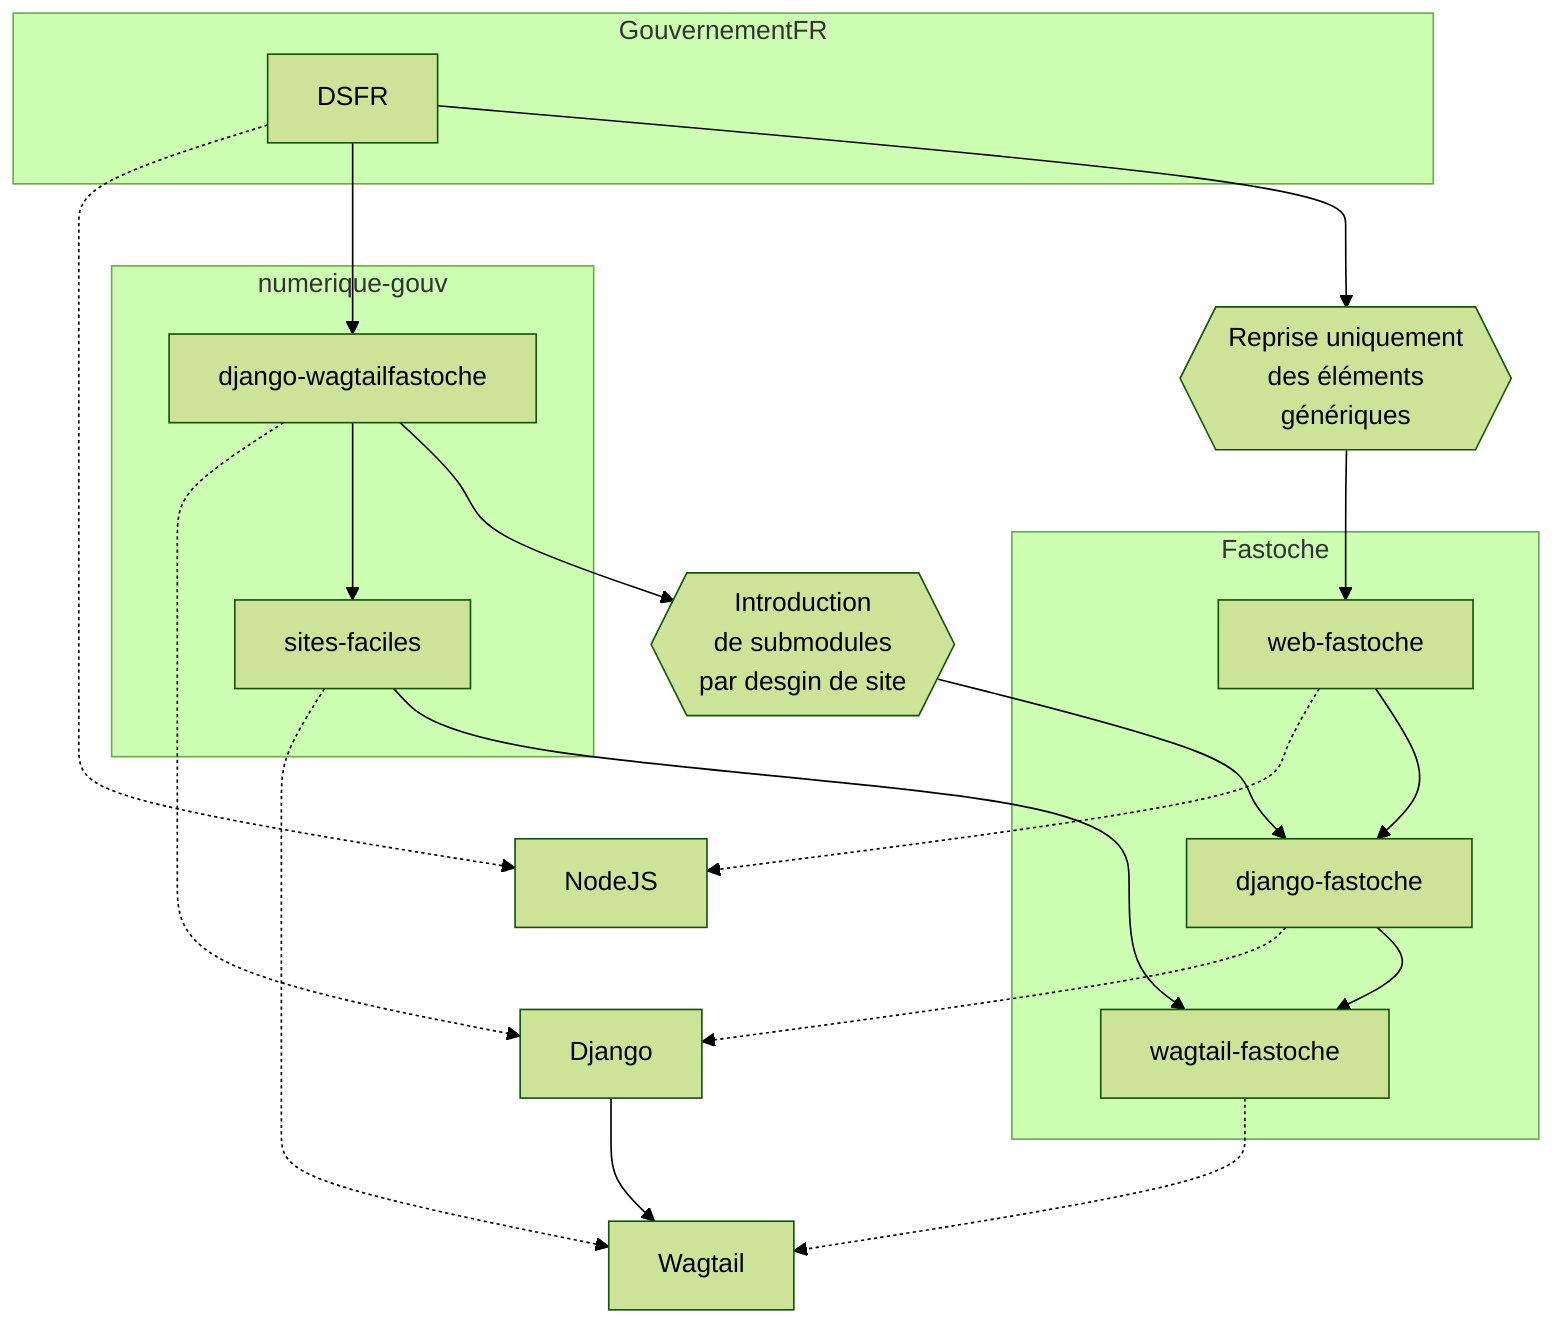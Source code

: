 %%{init: {'theme': 'forest', "flowchart" : { "curve" : "basis" } } }%%
flowchart TD

subgraph GouvernementFR
	DSFR
end
subgraph numerique-gouv
	django-wagtailfastoche
	sites-faciles
end
subgraph Fastoche 
	web-fastoche
	django-fastoche
	wagtail-fastoche
end


django-wagtailfastoche -.-> Django 
 sites-faciles-.-> Wagtail 
 django-fastoche -.-> Django
wagtail-fastoche -.-> Wagtail 
DSFR -.-> NodeJS 
web-fastoche  -.-> NodeJS 

DSFR --> django-wagtailfastoche
django-wagtailfastoche --> sites-faciles
DSFR --> uniquement-generique{{Reprise uniquement\ndes éléments\ngénériques}}
uniquement-generique --> web-fastoche
web-fastoche --> django-fastoche

django-wagtailfastoche --> intro-submodules{{Introduction\nde submodules\npar desgin de site}}
intro-submodules --> django-fastoche
django-fastoche --> wagtail-fastoche
sites-faciles --> wagtail-fastoche

Django --> Wagtail